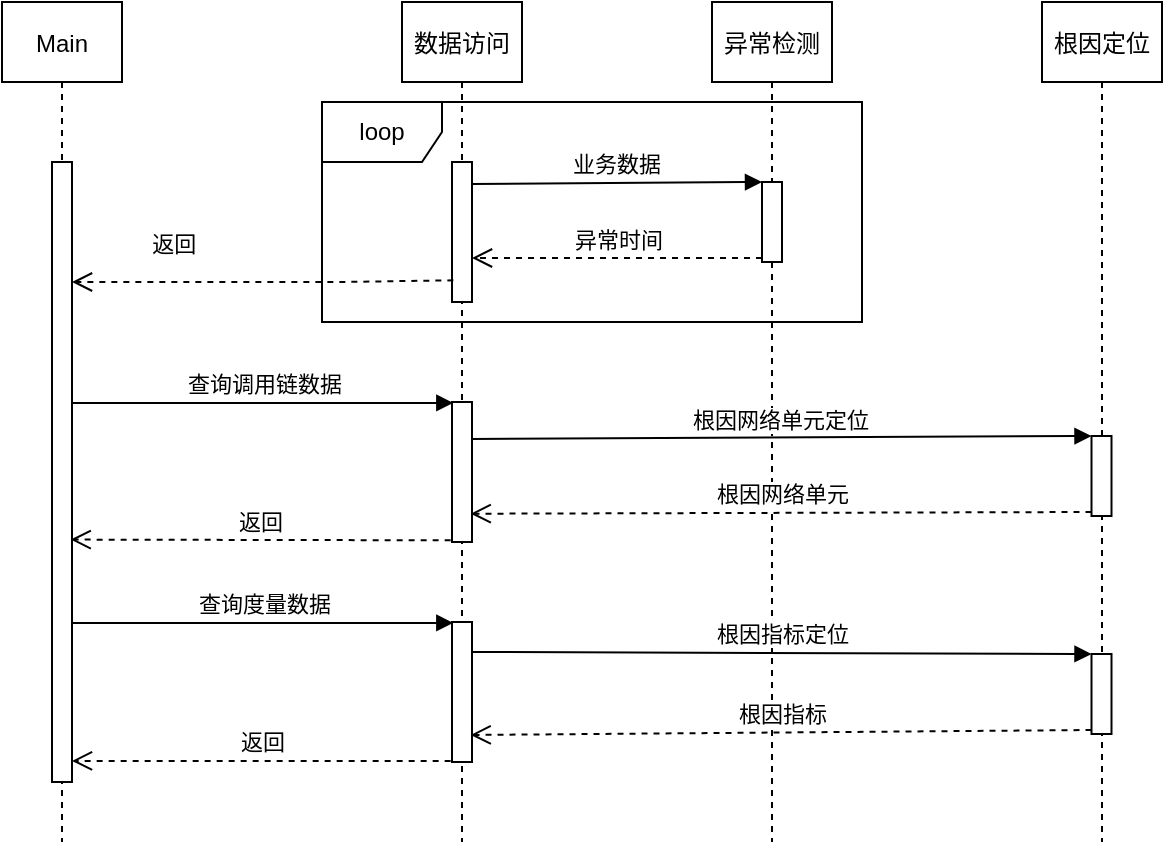 <mxfile version="14.6.13" type="github">
  <diagram id="kgpKYQtTHZ0yAKxKKP6v" name="Page-1">
    <mxGraphModel dx="1038" dy="585" grid="1" gridSize="10" guides="1" tooltips="1" connect="1" arrows="1" fold="1" page="1" pageScale="1" pageWidth="850" pageHeight="1100" math="0" shadow="0">
      <root>
        <mxCell id="0" />
        <mxCell id="1" parent="0" />
        <mxCell id="3nuBFxr9cyL0pnOWT2aG-1" value="Main" style="shape=umlLifeline;perimeter=lifelinePerimeter;container=1;collapsible=0;recursiveResize=0;rounded=0;shadow=0;strokeWidth=1;" parent="1" vertex="1">
          <mxGeometry x="70" y="80" width="60" height="420" as="geometry" />
        </mxCell>
        <mxCell id="3nuBFxr9cyL0pnOWT2aG-2" value="" style="points=[];perimeter=orthogonalPerimeter;rounded=0;shadow=0;strokeWidth=1;" parent="3nuBFxr9cyL0pnOWT2aG-1" vertex="1">
          <mxGeometry x="25" y="80" width="10" height="310" as="geometry" />
        </mxCell>
        <mxCell id="3nuBFxr9cyL0pnOWT2aG-5" value="数据访问" style="shape=umlLifeline;perimeter=lifelinePerimeter;container=1;collapsible=0;recursiveResize=0;rounded=0;shadow=0;strokeWidth=1;" parent="1" vertex="1">
          <mxGeometry x="270" y="80" width="60" height="420" as="geometry" />
        </mxCell>
        <mxCell id="3nuBFxr9cyL0pnOWT2aG-6" value="" style="points=[];perimeter=orthogonalPerimeter;rounded=0;shadow=0;strokeWidth=1;" parent="3nuBFxr9cyL0pnOWT2aG-5" vertex="1">
          <mxGeometry x="25" y="80" width="10" height="70" as="geometry" />
        </mxCell>
        <mxCell id="3nuBFxr9cyL0pnOWT2aG-7" value="返回" style="verticalAlign=bottom;endArrow=open;dashed=1;endSize=8;shadow=0;strokeWidth=1;exitX=0.067;exitY=0.845;exitDx=0;exitDy=0;exitPerimeter=0;" parent="1" source="3nuBFxr9cyL0pnOWT2aG-6" target="3nuBFxr9cyL0pnOWT2aG-2" edge="1">
          <mxGeometry x="0.464" y="-10" relative="1" as="geometry">
            <mxPoint x="275" y="236" as="targetPoint" />
            <mxPoint x="260" y="220" as="sourcePoint" />
            <Array as="points">
              <mxPoint x="240" y="220" />
            </Array>
            <mxPoint as="offset" />
          </mxGeometry>
        </mxCell>
        <mxCell id="HBPwBgaUbszKwk0TERLZ-6" value="异常检测" style="shape=umlLifeline;perimeter=lifelinePerimeter;container=1;collapsible=0;recursiveResize=0;rounded=0;shadow=0;strokeWidth=1;" parent="1" vertex="1">
          <mxGeometry x="425" y="80" width="60" height="420" as="geometry" />
        </mxCell>
        <mxCell id="GDPZrANvTkKtYlGqjtQZ-1" value="根因定位" style="shape=umlLifeline;perimeter=lifelinePerimeter;container=1;collapsible=0;recursiveResize=0;rounded=0;shadow=0;strokeWidth=1;" parent="1" vertex="1">
          <mxGeometry x="590" y="80" width="60" height="420" as="geometry" />
        </mxCell>
        <mxCell id="GDPZrANvTkKtYlGqjtQZ-8" value="" style="html=1;points=[];perimeter=orthogonalPerimeter;" parent="GDPZrANvTkKtYlGqjtQZ-1" vertex="1">
          <mxGeometry x="24.75" y="217" width="10" height="40" as="geometry" />
        </mxCell>
        <mxCell id="GDPZrANvTkKtYlGqjtQZ-11" value="" style="html=1;points=[];perimeter=orthogonalPerimeter;" parent="GDPZrANvTkKtYlGqjtQZ-1" vertex="1">
          <mxGeometry x="24.75" y="326" width="10" height="40" as="geometry" />
        </mxCell>
        <mxCell id="GDPZrANvTkKtYlGqjtQZ-5" value="" style="html=1;points=[];perimeter=orthogonalPerimeter;" parent="1" vertex="1">
          <mxGeometry x="450" y="170" width="10" height="40" as="geometry" />
        </mxCell>
        <mxCell id="GDPZrANvTkKtYlGqjtQZ-6" value="业务数据" style="html=1;verticalAlign=bottom;endArrow=block;entryX=0;entryY=0;exitX=0.94;exitY=0.254;exitDx=0;exitDy=0;exitPerimeter=0;" parent="1" target="GDPZrANvTkKtYlGqjtQZ-5" edge="1">
          <mxGeometry relative="1" as="geometry">
            <mxPoint x="305.0" y="170.96" as="sourcePoint" />
          </mxGeometry>
        </mxCell>
        <mxCell id="GDPZrANvTkKtYlGqjtQZ-7" value="异常时间" style="html=1;verticalAlign=bottom;endArrow=open;dashed=1;endSize=8;exitX=0;exitY=0.95;" parent="1" source="GDPZrANvTkKtYlGqjtQZ-5" edge="1">
          <mxGeometry relative="1" as="geometry">
            <mxPoint x="305" y="208" as="targetPoint" />
          </mxGeometry>
        </mxCell>
        <mxCell id="GDPZrANvTkKtYlGqjtQZ-9" value="根因网络单元定位" style="html=1;verticalAlign=bottom;endArrow=block;entryX=0;entryY=0;exitX=0.933;exitY=0.264;exitDx=0;exitDy=0;exitPerimeter=0;" parent="1" source="GDPZrANvTkKtYlGqjtQZ-15" target="GDPZrANvTkKtYlGqjtQZ-8" edge="1">
          <mxGeometry relative="1" as="geometry">
            <mxPoint x="350" y="295" as="sourcePoint" />
            <Array as="points" />
          </mxGeometry>
        </mxCell>
        <mxCell id="GDPZrANvTkKtYlGqjtQZ-10" value="根因网络单元" style="html=1;verticalAlign=bottom;endArrow=open;dashed=1;endSize=8;exitX=0;exitY=0.95;entryX=0.933;entryY=0.798;entryDx=0;entryDy=0;entryPerimeter=0;" parent="1" source="GDPZrANvTkKtYlGqjtQZ-8" target="GDPZrANvTkKtYlGqjtQZ-15" edge="1">
          <mxGeometry relative="1" as="geometry">
            <mxPoint x="295" y="314.99" as="targetPoint" />
          </mxGeometry>
        </mxCell>
        <mxCell id="GDPZrANvTkKtYlGqjtQZ-15" value="" style="points=[];perimeter=orthogonalPerimeter;rounded=0;shadow=0;strokeWidth=1;" parent="1" vertex="1">
          <mxGeometry x="295" y="280" width="10" height="70" as="geometry" />
        </mxCell>
        <mxCell id="GDPZrANvTkKtYlGqjtQZ-16" value="" style="points=[];perimeter=orthogonalPerimeter;rounded=0;shadow=0;strokeWidth=1;" parent="1" vertex="1">
          <mxGeometry x="295" y="390" width="10" height="70" as="geometry" />
        </mxCell>
        <mxCell id="GDPZrANvTkKtYlGqjtQZ-13" value="根因指标定位" style="html=1;verticalAlign=bottom;endArrow=block;entryX=0;entryY=0;exitX=1.014;exitY=0.214;exitDx=0;exitDy=0;exitPerimeter=0;" parent="1" source="GDPZrANvTkKtYlGqjtQZ-16" target="GDPZrANvTkKtYlGqjtQZ-11" edge="1">
          <mxGeometry relative="1" as="geometry">
            <mxPoint x="310" y="405" as="sourcePoint" />
          </mxGeometry>
        </mxCell>
        <mxCell id="GDPZrANvTkKtYlGqjtQZ-12" value="根因指标" style="html=1;verticalAlign=bottom;endArrow=open;dashed=1;endSize=8;exitX=0;exitY=0.95;entryX=0.933;entryY=0.807;entryDx=0;entryDy=0;entryPerimeter=0;" parent="1" source="GDPZrANvTkKtYlGqjtQZ-11" target="GDPZrANvTkKtYlGqjtQZ-16" edge="1">
          <mxGeometry relative="1" as="geometry">
            <mxPoint x="331" y="445" as="targetPoint" />
          </mxGeometry>
        </mxCell>
        <mxCell id="GDPZrANvTkKtYlGqjtQZ-19" value="查询调用链数据" style="html=1;verticalAlign=bottom;endArrow=block;entryX=0.067;entryY=0.007;entryDx=0;entryDy=0;entryPerimeter=0;" parent="1" source="3nuBFxr9cyL0pnOWT2aG-2" target="GDPZrANvTkKtYlGqjtQZ-15" edge="1">
          <mxGeometry relative="1" as="geometry">
            <mxPoint x="140" y="260" as="sourcePoint" />
            <mxPoint x="260" y="260" as="targetPoint" />
            <Array as="points" />
          </mxGeometry>
        </mxCell>
        <mxCell id="GDPZrANvTkKtYlGqjtQZ-20" value="返回" style="html=1;verticalAlign=bottom;endArrow=open;dashed=1;endSize=8;entryX=0.933;entryY=0.609;entryDx=0;entryDy=0;entryPerimeter=0;exitX=-0.067;exitY=0.988;exitDx=0;exitDy=0;exitPerimeter=0;" parent="1" source="GDPZrANvTkKtYlGqjtQZ-15" target="3nuBFxr9cyL0pnOWT2aG-2" edge="1">
          <mxGeometry relative="1" as="geometry">
            <mxPoint x="130.0" y="330.0" as="targetPoint" />
            <mxPoint x="260" y="330" as="sourcePoint" />
          </mxGeometry>
        </mxCell>
        <mxCell id="GDPZrANvTkKtYlGqjtQZ-21" value="查询度量数据" style="html=1;verticalAlign=bottom;endArrow=block;entryX=0.067;entryY=0.007;entryDx=0;entryDy=0;entryPerimeter=0;" parent="1" source="3nuBFxr9cyL0pnOWT2aG-2" target="GDPZrANvTkKtYlGqjtQZ-16" edge="1">
          <mxGeometry relative="1" as="geometry">
            <mxPoint x="140" y="360" as="sourcePoint" />
            <mxPoint x="265" y="360" as="targetPoint" />
            <Array as="points" />
          </mxGeometry>
        </mxCell>
        <mxCell id="GDPZrANvTkKtYlGqjtQZ-22" value="返回" style="html=1;verticalAlign=bottom;endArrow=open;dashed=1;endSize=8;entryX=0.999;entryY=0.966;entryDx=0;entryDy=0;entryPerimeter=0;exitX=-0.067;exitY=0.993;exitDx=0;exitDy=0;exitPerimeter=0;" parent="1" source="GDPZrANvTkKtYlGqjtQZ-16" target="3nuBFxr9cyL0pnOWT2aG-2" edge="1">
          <mxGeometry relative="1" as="geometry">
            <mxPoint x="139.33" y="430.52" as="targetPoint" />
            <mxPoint x="269.33" y="429.16" as="sourcePoint" />
          </mxGeometry>
        </mxCell>
        <mxCell id="GDPZrANvTkKtYlGqjtQZ-23" value="loop" style="shape=umlFrame;whiteSpace=wrap;html=1;" parent="1" vertex="1">
          <mxGeometry x="230" y="130" width="270" height="110" as="geometry" />
        </mxCell>
      </root>
    </mxGraphModel>
  </diagram>
</mxfile>
